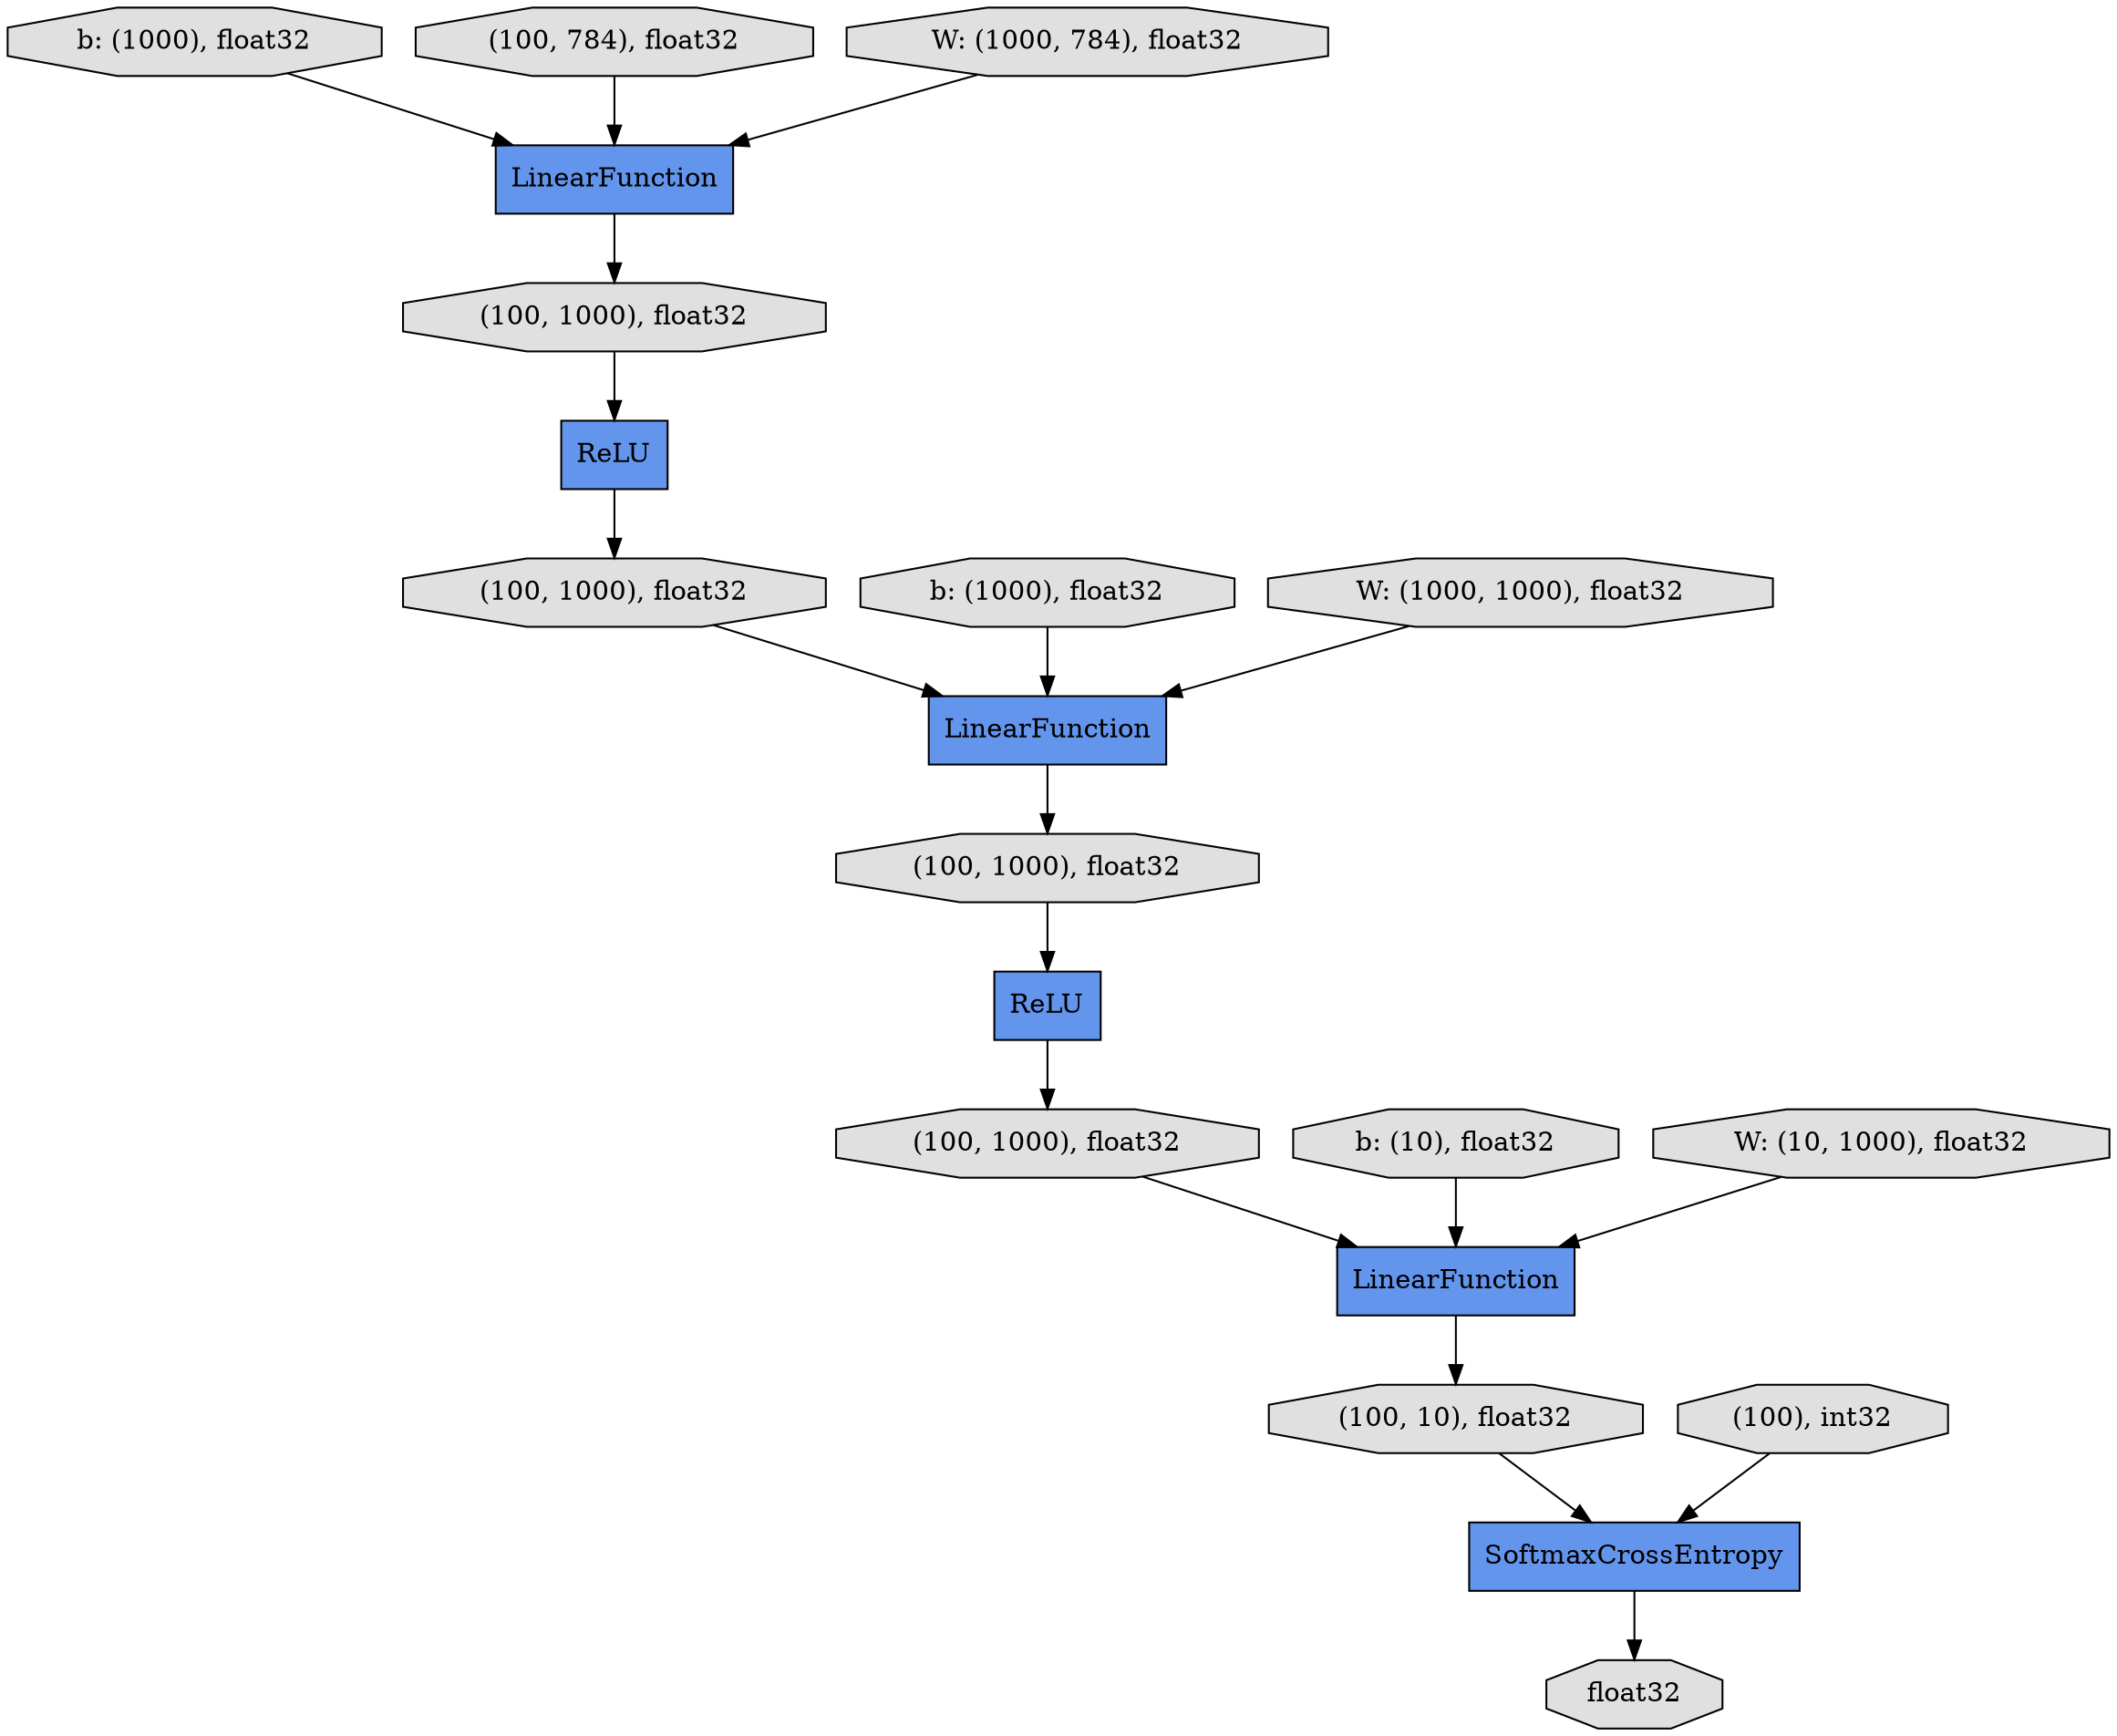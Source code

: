 digraph graphname{rankdir=TB;140255203930632 [label="b: (1000), float32",shape="octagon",fillcolor="#E0E0E0",style="filled"];140255203933712 [label="ReLU",shape="record",fillcolor="#6495ED",style="filled"];140255203845176 [label="(100, 10), float32",shape="octagon",fillcolor="#E0E0E0",style="filled"];140255203844168 [label="ReLU",shape="record",fillcolor="#6495ED",style="filled"];140255203844672 [label="(100, 1000), float32",shape="octagon",fillcolor="#E0E0E0",style="filled"];140255203933768 [label="LinearFunction",shape="record",fillcolor="#6495ED",style="filled"];140255203845232 [label="(100), int32",shape="octagon",fillcolor="#E0E0E0",style="filled"];140255203844224 [label="LinearFunction",shape="record",fillcolor="#6495ED",style="filled"];140255203931248 [label="b: (1000), float32",shape="octagon",fillcolor="#E0E0E0",style="filled"];140255203844784 [label="SoftmaxCrossEntropy",shape="record",fillcolor="#6495ED",style="filled"];140255203844280 [label="(100, 784), float32",shape="octagon",fillcolor="#E0E0E0",style="filled"];140255203845344 [label="float32",shape="octagon",fillcolor="#E0E0E0",style="filled"];140255203930352 [label="W: (1000, 784), float32",shape="octagon",fillcolor="#E0E0E0",style="filled"];140255203931920 [label="b: (10), float32",shape="octagon",fillcolor="#E0E0E0",style="filled"];140255203844896 [label="(100, 1000), float32",shape="octagon",fillcolor="#E0E0E0",style="filled"];140255203844392 [label="(100, 1000), float32",shape="octagon",fillcolor="#E0E0E0",style="filled"];140255203930968 [label="W: (1000, 1000), float32",shape="octagon",fillcolor="#E0E0E0",style="filled"];140255203844504 [label="(100, 1000), float32",shape="octagon",fillcolor="#E0E0E0",style="filled"];140255203844560 [label="LinearFunction",shape="record",fillcolor="#6495ED",style="filled"];140255203931640 [label="W: (10, 1000), float32",shape="octagon",fillcolor="#E0E0E0",style="filled"];140255203931640 -> 140255203844560;140255203844280 -> 140255203933768;140255203933712 -> 140255203844504;140255203931920 -> 140255203844560;140255203844168 -> 140255203844896;140255203844672 -> 140255203844168;140255203933768 -> 140255203844392;140255203845176 -> 140255203844784;140255203930968 -> 140255203844224;140255203930632 -> 140255203933768;140255203844896 -> 140255203844560;140255203844784 -> 140255203845344;140255203844560 -> 140255203845176;140255203930352 -> 140255203933768;140255203845232 -> 140255203844784;140255203844504 -> 140255203844224;140255203931248 -> 140255203844224;140255203844392 -> 140255203933712;140255203844224 -> 140255203844672;}